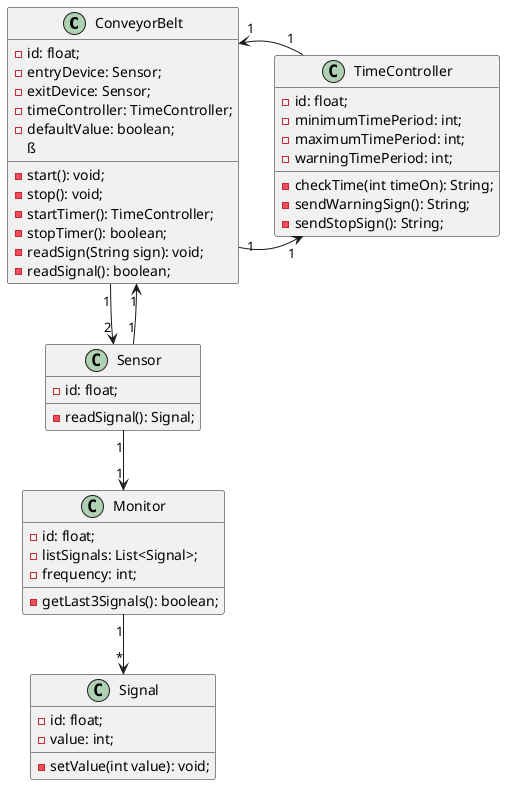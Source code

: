 @startuml
class ConveyorBelt{
    - id: float;
    - entryDevice: Sensor;
    - exitDevice: Sensor;
    - timeController: TimeController;
    - defaultValue: boolean;
ß
    - start(): void;
    - stop(): void;
    - startTimer(): TimeController;
    - stopTimer(): boolean;
    - readSign(String sign): void;
    - readSignal(): boolean;
}

class TimeController{
    - id: float;
    - minimumTimePeriod: int;
    - maximumTimePeriod: int;
    - warningTimePeriod: int;

    - checkTime(int timeOn): String;
    - sendWarningSign(): String;
    - sendStopSign(): String;
}

class Sensor{
    - id: float;
    - readSignal(): Signal;
}

class Monitor{
    - id: float;
    - listSignals: List<Signal>;
    - frequency: int;
    - getLast3Signals(): boolean;
}

class Signal{
    - id: float;
    - value: int;
    - setValue(int value): void;
}

ConveyorBelt "1"->"1" TimeController
ConveyorBelt "1"<-"1" TimeController

ConveyorBelt "1"-->"2" Sensor
ConveyorBelt "1"<--"1" Sensor

Sensor "1"-->"1" Monitor
Monitor "1" --> "*" Signal
@enduml